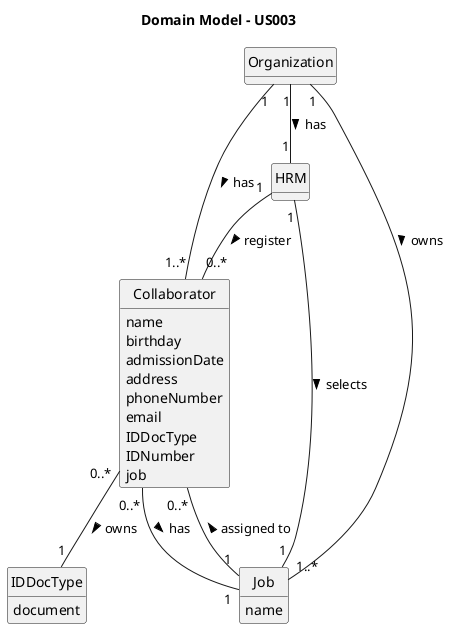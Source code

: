 @startuml
skinparam monochrome true
skinparam packageStyle rectangle
skinparam shadowing false

skinparam classAttributeIconSize 0

hide circle
hide methods

title Domain Model - US003

class Organization {
}

class Collaborator {
    name
    birthday
    admissionDate
    address
    phoneNumber
    email
    IDDocType
    IDNumber
    job
}

class HRM {
}

class Job {
    name
}

class IDDocType {
    document
}

Organization "1" -- "1" HRM : has >
Organization "1" -- "1..*" Collaborator : has >
Organization "1" -- "1..*" Job : owns >
HRM "1" -- "1" Job : selects  >
Job "1" -- "0..*" Collaborator : assigned to >
HRM "1" -- "0..*" Collaborator : register >
Collaborator "0..*" -- "1" IDDocType : owns >
Collaborator "0..*" -- "1" Job : has >

@enduml
